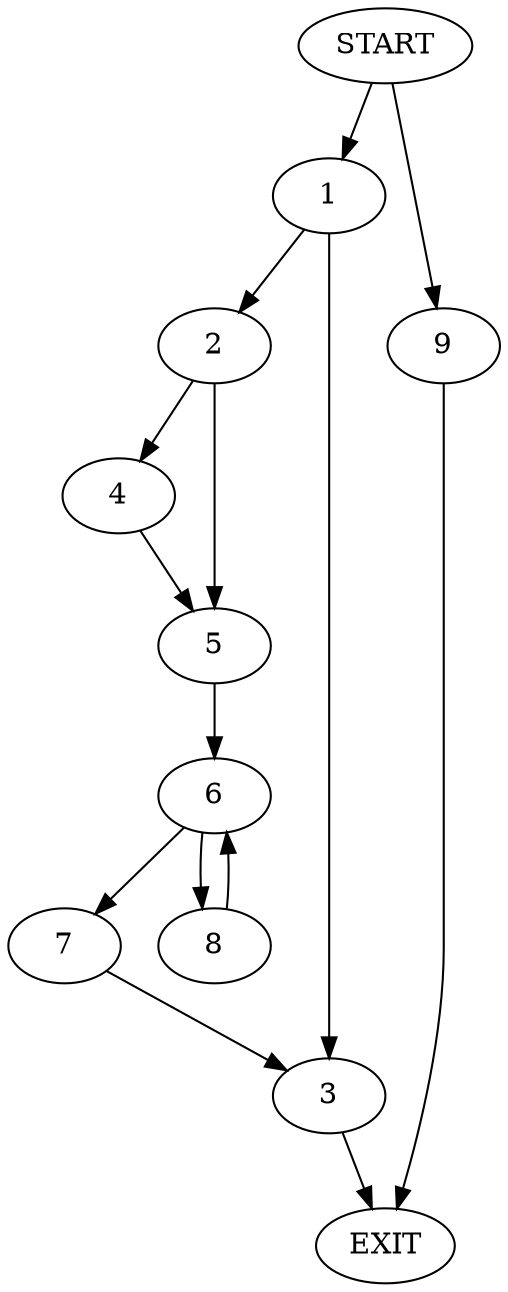 digraph {
0 [label="START"]
10 [label="EXIT"]
0 -> 1
1 -> 2
1 -> 3
2 -> 4
2 -> 5
3 -> 10
4 -> 5
5 -> 6
6 -> 7
6 -> 8
8 -> 6
7 -> 3
0 -> 9
9 -> 10
}
